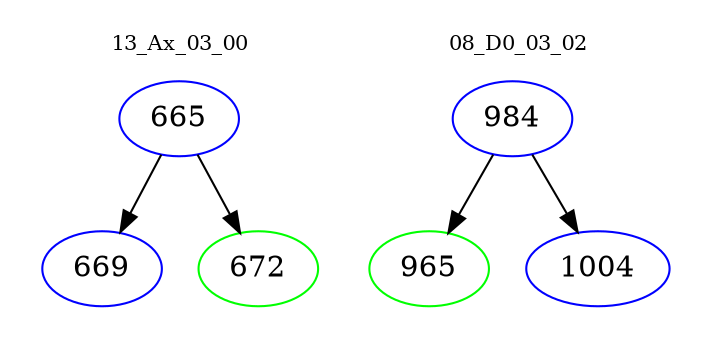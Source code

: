digraph{
subgraph cluster_0 {
color = white
label = "13_Ax_03_00";
fontsize=10;
T0_665 [label="665", color="blue"]
T0_665 -> T0_669 [color="black"]
T0_669 [label="669", color="blue"]
T0_665 -> T0_672 [color="black"]
T0_672 [label="672", color="green"]
}
subgraph cluster_1 {
color = white
label = "08_D0_03_02";
fontsize=10;
T1_984 [label="984", color="blue"]
T1_984 -> T1_965 [color="black"]
T1_965 [label="965", color="green"]
T1_984 -> T1_1004 [color="black"]
T1_1004 [label="1004", color="blue"]
}
}
